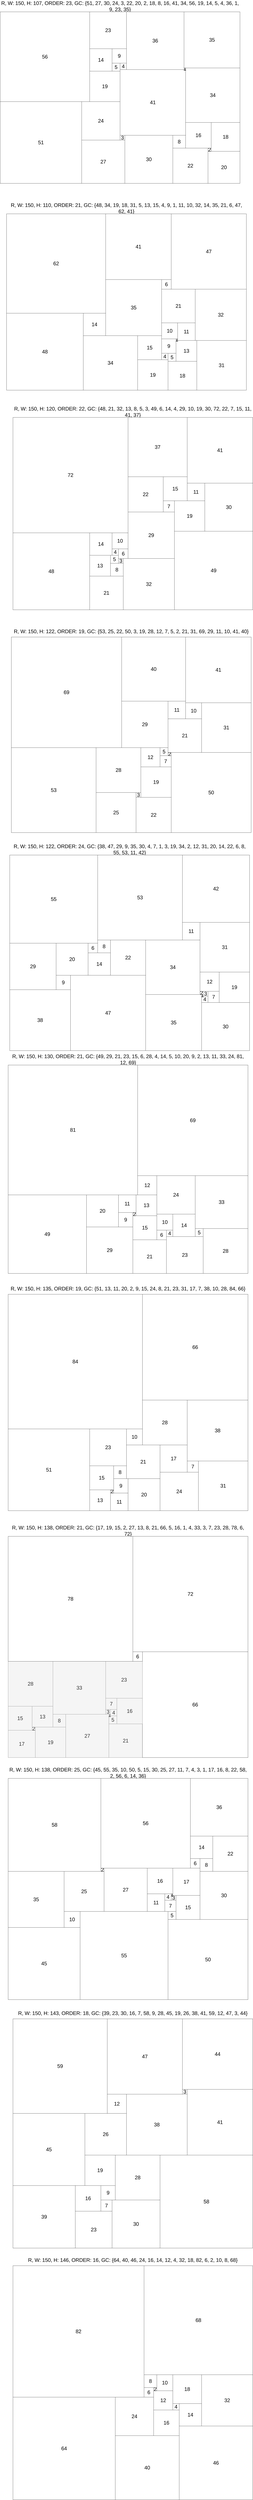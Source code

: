 <mxfile version="21.2.1" type="device">
  <diagram name="Page-1" id="H1nZVYqxkzLZFgEqRADx">
    <mxGraphModel dx="-26030" dy="10363" grid="1" gridSize="10" guides="1" tooltips="1" connect="1" arrows="1" fold="1" page="1" pageScale="1" pageWidth="850" pageHeight="1100" math="0" shadow="0">
      <root>
        <mxCell id="0" />
        <mxCell id="1" parent="0" />
        <mxCell id="AsBp8XiL8Dx4Y6rQVwFH-141" value="R, W: 150, H: 110, ORDER: 21, GC: {48, 34, 19, 18, 31, 5, 13, 15, 4, 9, 1, 11, 10, 32, 14, 35, 21, 6, 47, 62, 41} " style="text;html=1;strokeColor=none;fillColor=none;align=center;verticalAlign=middle;whiteSpace=wrap;rounded=0;fontSize=32;" parent="1" vertex="1">
          <mxGeometry x="32590" y="-5310" width="1500" height="30" as="geometry" />
        </mxCell>
        <mxCell id="AsBp8XiL8Dx4Y6rQVwFH-208" value="R, W: 150, H: 120, ORDER: 22, GC: {48, 21, 32, 13, 8, 5, 3, 49, 6, 14, 4, 29, 10, 19, 30, 72, 22, 7, 15, 11, 41, 37} " style="text;html=1;strokeColor=none;fillColor=none;align=center;verticalAlign=middle;whiteSpace=wrap;rounded=0;fontSize=32;" parent="1" vertex="1">
          <mxGeometry x="32630" y="-4040" width="1500" height="30" as="geometry" />
        </mxCell>
        <mxCell id="AsBp8XiL8Dx4Y6rQVwFH-317" value="R, W: 150, H: 122, ORDER: 19, GC: {53, 25, 22, 50, 3, 19, 28, 12, 7, 5, 2, 21, 31, 69, 29, 11, 10, 41, 40} " style="text;html=1;strokeColor=none;fillColor=none;align=center;verticalAlign=middle;whiteSpace=wrap;rounded=0;fontSize=32;" parent="1" vertex="1">
          <mxGeometry x="32620" y="-2670" width="1500" height="30" as="geometry" />
        </mxCell>
        <mxCell id="AsBp8XiL8Dx4Y6rQVwFH-382" value="R, W: 150, H: 122, ORDER: 24, GC: {38, 47, 29, 9, 35, 30, 4, 7, 1, 3, 19, 34, 2, 12, 31, 20, 14, 22, 6, 8, 55, 53, 11, 42} " style="text;html=1;strokeColor=none;fillColor=none;align=center;verticalAlign=middle;whiteSpace=wrap;rounded=0;fontSize=32;" parent="1" vertex="1">
          <mxGeometry x="32610" y="-1310" width="1500" height="30" as="geometry" />
        </mxCell>
        <mxCell id="AsBp8XiL8Dx4Y6rQVwFH-479" value="R, W: 150, H: 130, ORDER: 21, GC: {49, 29, 21, 23, 15, 6, 28, 4, 14, 5, 10, 20, 9, 2, 13, 11, 33, 24, 81, 12, 69} " style="text;html=1;strokeColor=none;fillColor=none;align=center;verticalAlign=middle;whiteSpace=wrap;rounded=0;fontSize=32;" parent="1" vertex="1">
          <mxGeometry x="32600" width="1500" height="30" as="geometry" />
        </mxCell>
        <mxCell id="GeeGnhDk9Cqx4BshHvgN-200" value="R, W: 150, H: 135, ORDER: 19, GC: {51, 13, 11, 20, 2, 9, 15, 24, 8, 21, 23, 31, 17, 7, 38, 10, 28, 84, 66} " style="text;html=1;strokeColor=none;fillColor=none;align=center;verticalAlign=middle;whiteSpace=wrap;rounded=0;fontSize=32;" vertex="1" parent="1">
          <mxGeometry x="32600" y="1430" width="1500" height="30" as="geometry" />
        </mxCell>
        <mxCell id="GeeGnhDk9Cqx4BshHvgN-220" value="R, W: 150, H: 138, ORDER: 21, GC: {17, 19, 15, 2, 27, 13, 8, 21, 66, 5, 16, 1, 4, 33, 3, 7, 23, 28, 78, 6, 72} " style="text;html=1;strokeColor=none;fillColor=none;align=center;verticalAlign=middle;whiteSpace=wrap;rounded=0;fontSize=32;" vertex="1" parent="1">
          <mxGeometry x="32600" y="2940" width="1500" height="30" as="geometry" />
        </mxCell>
        <mxCell id="GeeGnhDk9Cqx4BshHvgN-242" value="R, W: 150, H: 138, ORDER: 25, GC: {45, 55, 35, 10, 50, 5, 15, 30, 25, 27, 11, 7, 4, 3, 1, 17, 16, 8, 22, 58, 2, 56, 6, 14, 36} " style="text;html=1;strokeColor=none;fillColor=none;align=center;verticalAlign=middle;whiteSpace=wrap;rounded=0;fontSize=32;" vertex="1" parent="1">
          <mxGeometry x="32600" y="4450" width="1500" height="30" as="geometry" />
        </mxCell>
        <mxCell id="GeeGnhDk9Cqx4BshHvgN-268" value="R, W: 150, H: 143, ORDER: 18, GC: {39, 23, 30, 16, 7, 58, 9, 28, 45, 19, 26, 38, 41, 59, 12, 47, 3, 44} " style="text;html=1;strokeColor=none;fillColor=none;align=center;verticalAlign=middle;whiteSpace=wrap;rounded=0;fontSize=32;" vertex="1" parent="1">
          <mxGeometry x="32630" y="5950" width="1500" height="30" as="geometry" />
        </mxCell>
        <mxCell id="GeeGnhDk9Cqx4BshHvgN-287" value="R, W: 150, H: 146, ORDER: 16, GC: {64, 40, 46, 24, 16, 14, 12, 4, 32, 18, 82, 6, 2, 10, 8, 68} " style="text;html=1;strokeColor=none;fillColor=none;align=center;verticalAlign=middle;whiteSpace=wrap;rounded=0;fontSize=32;" vertex="1" parent="1">
          <mxGeometry x="32630" y="7490" width="1500" height="30" as="geometry" />
        </mxCell>
        <mxCell id="GeeGnhDk9Cqx4BshHvgN-304" value="R, W: 150, H: 107, ORDER: 23, GC: {51, 27, 30, 24, 3, 22, 20, 2, 18, 8, 16, 41, 34, 56, 19, 14, 5, 4, 36, 1, 9, 23, 35} " style="text;html=1;strokeColor=none;fillColor=none;align=center;verticalAlign=middle;whiteSpace=wrap;rounded=0;fontSize=32;" vertex="1" parent="1">
          <mxGeometry x="32550" y="-6570" width="1500" height="30" as="geometry" />
        </mxCell>
        <mxCell id="GeeGnhDk9Cqx4BshHvgN-328" value="" style="group;flipV=1;" vertex="1" connectable="0" parent="1">
          <mxGeometry x="32550" y="-6520" width="1500" height="1070" as="geometry" />
        </mxCell>
        <mxCell id="GeeGnhDk9Cqx4BshHvgN-305" value="51" style="rounded=0;whiteSpace=wrap;html=1;fontSize=32;" vertex="1" parent="GeeGnhDk9Cqx4BshHvgN-328">
          <mxGeometry y="560" width="510" height="510" as="geometry" />
        </mxCell>
        <mxCell id="GeeGnhDk9Cqx4BshHvgN-306" value="27" style="rounded=0;whiteSpace=wrap;html=1;fontSize=32;" vertex="1" parent="GeeGnhDk9Cqx4BshHvgN-328">
          <mxGeometry x="510" y="800" width="270" height="270" as="geometry" />
        </mxCell>
        <mxCell id="GeeGnhDk9Cqx4BshHvgN-307" value="30" style="rounded=0;whiteSpace=wrap;html=1;fontSize=32;" vertex="1" parent="GeeGnhDk9Cqx4BshHvgN-328">
          <mxGeometry x="780" y="770" width="300" height="300" as="geometry" />
        </mxCell>
        <mxCell id="GeeGnhDk9Cqx4BshHvgN-308" value="24" style="rounded=0;whiteSpace=wrap;html=1;fontSize=32;" vertex="1" parent="GeeGnhDk9Cqx4BshHvgN-328">
          <mxGeometry x="510" y="560" width="240" height="240" as="geometry" />
        </mxCell>
        <mxCell id="GeeGnhDk9Cqx4BshHvgN-309" value="3" style="rounded=0;whiteSpace=wrap;html=1;fontSize=32;" vertex="1" parent="GeeGnhDk9Cqx4BshHvgN-328">
          <mxGeometry x="750" y="770" width="30" height="30" as="geometry" />
        </mxCell>
        <mxCell id="GeeGnhDk9Cqx4BshHvgN-310" value="22" style="rounded=0;whiteSpace=wrap;html=1;fontSize=32;" vertex="1" parent="GeeGnhDk9Cqx4BshHvgN-328">
          <mxGeometry x="1080" y="850" width="220" height="220" as="geometry" />
        </mxCell>
        <mxCell id="GeeGnhDk9Cqx4BshHvgN-311" value="20" style="rounded=0;whiteSpace=wrap;html=1;fontSize=32;" vertex="1" parent="GeeGnhDk9Cqx4BshHvgN-328">
          <mxGeometry x="1300" y="870" width="200" height="200" as="geometry" />
        </mxCell>
        <mxCell id="GeeGnhDk9Cqx4BshHvgN-312" value="2" style="rounded=0;whiteSpace=wrap;html=1;fontSize=32;" vertex="1" parent="GeeGnhDk9Cqx4BshHvgN-328">
          <mxGeometry x="1300" y="850" width="20" height="20" as="geometry" />
        </mxCell>
        <mxCell id="GeeGnhDk9Cqx4BshHvgN-313" value="18" style="rounded=0;whiteSpace=wrap;html=1;fontSize=32;" vertex="1" parent="GeeGnhDk9Cqx4BshHvgN-328">
          <mxGeometry x="1320" y="690" width="180" height="180" as="geometry" />
        </mxCell>
        <mxCell id="GeeGnhDk9Cqx4BshHvgN-314" value="8" style="rounded=0;whiteSpace=wrap;html=1;fontSize=32;" vertex="1" parent="GeeGnhDk9Cqx4BshHvgN-328">
          <mxGeometry x="1080" y="770" width="80" height="80" as="geometry" />
        </mxCell>
        <mxCell id="GeeGnhDk9Cqx4BshHvgN-315" value="16" style="rounded=0;whiteSpace=wrap;html=1;fontSize=32;" vertex="1" parent="GeeGnhDk9Cqx4BshHvgN-328">
          <mxGeometry x="1160" y="690" width="160" height="160" as="geometry" />
        </mxCell>
        <mxCell id="GeeGnhDk9Cqx4BshHvgN-316" value="41" style="rounded=0;whiteSpace=wrap;html=1;fontSize=32;" vertex="1" parent="GeeGnhDk9Cqx4BshHvgN-328">
          <mxGeometry x="750" y="360" width="410" height="410" as="geometry" />
        </mxCell>
        <mxCell id="GeeGnhDk9Cqx4BshHvgN-317" value="34" style="rounded=0;whiteSpace=wrap;html=1;fontSize=32;" vertex="1" parent="GeeGnhDk9Cqx4BshHvgN-328">
          <mxGeometry x="1160" y="350" width="340" height="340" as="geometry" />
        </mxCell>
        <mxCell id="GeeGnhDk9Cqx4BshHvgN-318" value="56" style="rounded=0;whiteSpace=wrap;html=1;fontSize=32;" vertex="1" parent="GeeGnhDk9Cqx4BshHvgN-328">
          <mxGeometry width="560" height="560" as="geometry" />
        </mxCell>
        <mxCell id="GeeGnhDk9Cqx4BshHvgN-319" value="19" style="rounded=0;whiteSpace=wrap;html=1;fontSize=32;" vertex="1" parent="GeeGnhDk9Cqx4BshHvgN-328">
          <mxGeometry x="560" y="370" width="190" height="190" as="geometry" />
        </mxCell>
        <mxCell id="GeeGnhDk9Cqx4BshHvgN-320" value="14" style="rounded=0;whiteSpace=wrap;html=1;fontSize=32;" vertex="1" parent="GeeGnhDk9Cqx4BshHvgN-328">
          <mxGeometry x="560" y="230" width="140" height="140" as="geometry" />
        </mxCell>
        <mxCell id="GeeGnhDk9Cqx4BshHvgN-321" value="5" style="rounded=0;whiteSpace=wrap;html=1;fontSize=32;" vertex="1" parent="GeeGnhDk9Cqx4BshHvgN-328">
          <mxGeometry x="700" y="320" width="50" height="50" as="geometry" />
        </mxCell>
        <mxCell id="GeeGnhDk9Cqx4BshHvgN-322" value="4" style="rounded=0;whiteSpace=wrap;html=1;fontSize=32;" vertex="1" parent="GeeGnhDk9Cqx4BshHvgN-328">
          <mxGeometry x="750" y="320" width="40" height="40" as="geometry" />
        </mxCell>
        <mxCell id="GeeGnhDk9Cqx4BshHvgN-323" value="36" style="rounded=0;whiteSpace=wrap;html=1;fontSize=32;" vertex="1" parent="GeeGnhDk9Cqx4BshHvgN-328">
          <mxGeometry x="790" width="360" height="360" as="geometry" />
        </mxCell>
        <mxCell id="GeeGnhDk9Cqx4BshHvgN-324" value="1" style="rounded=0;whiteSpace=wrap;html=1;fontSize=32;" vertex="1" parent="GeeGnhDk9Cqx4BshHvgN-328">
          <mxGeometry x="1150" y="350" width="10" height="10" as="geometry" />
        </mxCell>
        <mxCell id="GeeGnhDk9Cqx4BshHvgN-325" value="9" style="rounded=0;whiteSpace=wrap;html=1;fontSize=32;" vertex="1" parent="GeeGnhDk9Cqx4BshHvgN-328">
          <mxGeometry x="700" y="230" width="90" height="90" as="geometry" />
        </mxCell>
        <mxCell id="GeeGnhDk9Cqx4BshHvgN-326" value="23" style="rounded=0;whiteSpace=wrap;html=1;fontSize=32;" vertex="1" parent="GeeGnhDk9Cqx4BshHvgN-328">
          <mxGeometry x="560" width="230" height="230" as="geometry" />
        </mxCell>
        <mxCell id="GeeGnhDk9Cqx4BshHvgN-327" value="35" style="rounded=0;whiteSpace=wrap;html=1;fontSize=32;" vertex="1" parent="GeeGnhDk9Cqx4BshHvgN-328">
          <mxGeometry x="1150" width="350" height="350" as="geometry" />
        </mxCell>
        <mxCell id="GeeGnhDk9Cqx4BshHvgN-329" value="" style="group;flipV=1;" vertex="1" connectable="0" parent="1">
          <mxGeometry x="32590" y="-5260" width="1500" height="1100" as="geometry" />
        </mxCell>
        <mxCell id="761dnnyQ54j-Cl0NHfQN-142" value="48" style="rounded=0;whiteSpace=wrap;html=1;fontSize=32;flipV=1;" parent="GeeGnhDk9Cqx4BshHvgN-329" vertex="1">
          <mxGeometry y="620" width="480" height="480" as="geometry" />
        </mxCell>
        <mxCell id="761dnnyQ54j-Cl0NHfQN-143" value="34" style="rounded=0;whiteSpace=wrap;html=1;fontSize=32;flipV=1;" parent="GeeGnhDk9Cqx4BshHvgN-329" vertex="1">
          <mxGeometry x="480" y="760" width="340" height="340" as="geometry" />
        </mxCell>
        <mxCell id="761dnnyQ54j-Cl0NHfQN-144" value="19" style="rounded=0;whiteSpace=wrap;html=1;fontSize=32;flipV=1;" parent="GeeGnhDk9Cqx4BshHvgN-329" vertex="1">
          <mxGeometry x="820" y="910" width="190" height="190" as="geometry" />
        </mxCell>
        <mxCell id="761dnnyQ54j-Cl0NHfQN-145" value="18" style="rounded=0;whiteSpace=wrap;html=1;fontSize=32;flipV=1;" parent="GeeGnhDk9Cqx4BshHvgN-329" vertex="1">
          <mxGeometry x="1010" y="920" width="180" height="180" as="geometry" />
        </mxCell>
        <mxCell id="761dnnyQ54j-Cl0NHfQN-146" value="31" style="rounded=0;whiteSpace=wrap;html=1;fontSize=32;flipV=1;" parent="GeeGnhDk9Cqx4BshHvgN-329" vertex="1">
          <mxGeometry x="1190" y="790" width="310" height="310" as="geometry" />
        </mxCell>
        <mxCell id="761dnnyQ54j-Cl0NHfQN-147" value="5" style="rounded=0;whiteSpace=wrap;html=1;fontSize=32;flipV=1;" parent="GeeGnhDk9Cqx4BshHvgN-329" vertex="1">
          <mxGeometry x="1010" y="870" width="50" height="50" as="geometry" />
        </mxCell>
        <mxCell id="761dnnyQ54j-Cl0NHfQN-148" value="13" style="rounded=0;whiteSpace=wrap;html=1;fontSize=32;flipV=1;" parent="GeeGnhDk9Cqx4BshHvgN-329" vertex="1">
          <mxGeometry x="1060" y="790" width="130" height="130" as="geometry" />
        </mxCell>
        <mxCell id="761dnnyQ54j-Cl0NHfQN-149" value="15" style="rounded=0;whiteSpace=wrap;html=1;fontSize=32;flipV=1;" parent="GeeGnhDk9Cqx4BshHvgN-329" vertex="1">
          <mxGeometry x="820" y="760" width="150" height="150" as="geometry" />
        </mxCell>
        <mxCell id="761dnnyQ54j-Cl0NHfQN-150" value="4" style="rounded=0;whiteSpace=wrap;html=1;fontSize=32;flipV=1;" parent="GeeGnhDk9Cqx4BshHvgN-329" vertex="1">
          <mxGeometry x="970" y="870" width="40" height="40" as="geometry" />
        </mxCell>
        <mxCell id="761dnnyQ54j-Cl0NHfQN-151" value="9" style="rounded=0;whiteSpace=wrap;html=1;fontSize=32;flipV=1;" parent="GeeGnhDk9Cqx4BshHvgN-329" vertex="1">
          <mxGeometry x="970" y="780" width="90" height="90" as="geometry" />
        </mxCell>
        <mxCell id="761dnnyQ54j-Cl0NHfQN-152" value="1" style="rounded=0;whiteSpace=wrap;html=1;fontSize=32;flipV=1;" parent="GeeGnhDk9Cqx4BshHvgN-329" vertex="1">
          <mxGeometry x="1060" y="780" width="10" height="10" as="geometry" />
        </mxCell>
        <mxCell id="761dnnyQ54j-Cl0NHfQN-153" value="11" style="rounded=0;whiteSpace=wrap;html=1;fontSize=32;flipV=1;" parent="GeeGnhDk9Cqx4BshHvgN-329" vertex="1">
          <mxGeometry x="1070" y="680" width="110" height="110" as="geometry" />
        </mxCell>
        <mxCell id="761dnnyQ54j-Cl0NHfQN-154" value="10" style="rounded=0;whiteSpace=wrap;html=1;fontSize=32;flipV=1;" parent="GeeGnhDk9Cqx4BshHvgN-329" vertex="1">
          <mxGeometry x="970" y="680" width="100" height="100" as="geometry" />
        </mxCell>
        <mxCell id="761dnnyQ54j-Cl0NHfQN-155" value="32" style="rounded=0;whiteSpace=wrap;html=1;fontSize=32;flipV=1;" parent="GeeGnhDk9Cqx4BshHvgN-329" vertex="1">
          <mxGeometry x="1180" y="470" width="320" height="320" as="geometry" />
        </mxCell>
        <mxCell id="761dnnyQ54j-Cl0NHfQN-156" value="14" style="rounded=0;whiteSpace=wrap;html=1;fontSize=32;flipV=1;" parent="GeeGnhDk9Cqx4BshHvgN-329" vertex="1">
          <mxGeometry x="480" y="620" width="140" height="140" as="geometry" />
        </mxCell>
        <mxCell id="761dnnyQ54j-Cl0NHfQN-157" value="35" style="rounded=0;whiteSpace=wrap;html=1;fontSize=32;flipV=1;" parent="GeeGnhDk9Cqx4BshHvgN-329" vertex="1">
          <mxGeometry x="620" y="410" width="350" height="350" as="geometry" />
        </mxCell>
        <mxCell id="761dnnyQ54j-Cl0NHfQN-158" value="21" style="rounded=0;whiteSpace=wrap;html=1;fontSize=32;flipV=1;" parent="GeeGnhDk9Cqx4BshHvgN-329" vertex="1">
          <mxGeometry x="970" y="470" width="210" height="210" as="geometry" />
        </mxCell>
        <mxCell id="761dnnyQ54j-Cl0NHfQN-159" value="6" style="rounded=0;whiteSpace=wrap;html=1;fontSize=32;flipV=1;" parent="GeeGnhDk9Cqx4BshHvgN-329" vertex="1">
          <mxGeometry x="970" y="410" width="60" height="60" as="geometry" />
        </mxCell>
        <mxCell id="761dnnyQ54j-Cl0NHfQN-160" value="47" style="rounded=0;whiteSpace=wrap;html=1;fontSize=32;flipV=1;" parent="GeeGnhDk9Cqx4BshHvgN-329" vertex="1">
          <mxGeometry x="1030" width="470" height="470" as="geometry" />
        </mxCell>
        <mxCell id="761dnnyQ54j-Cl0NHfQN-161" value="62" style="rounded=0;whiteSpace=wrap;html=1;fontSize=32;flipV=1;" parent="GeeGnhDk9Cqx4BshHvgN-329" vertex="1">
          <mxGeometry width="620" height="620" as="geometry" />
        </mxCell>
        <mxCell id="761dnnyQ54j-Cl0NHfQN-162" value="41" style="rounded=0;whiteSpace=wrap;html=1;fontSize=32;flipV=1;" parent="GeeGnhDk9Cqx4BshHvgN-329" vertex="1">
          <mxGeometry x="620" width="410" height="410" as="geometry" />
        </mxCell>
        <mxCell id="GeeGnhDk9Cqx4BshHvgN-330" value="" style="group;flipV=1;" vertex="1" connectable="0" parent="1">
          <mxGeometry x="32630" y="-3990" width="1500" height="1200" as="geometry" />
        </mxCell>
        <mxCell id="761dnnyQ54j-Cl0NHfQN-209" value="48" style="rounded=0;whiteSpace=wrap;html=1;fontSize=32;" parent="GeeGnhDk9Cqx4BshHvgN-330" vertex="1">
          <mxGeometry y="720" width="480" height="480" as="geometry" />
        </mxCell>
        <mxCell id="761dnnyQ54j-Cl0NHfQN-210" value="21" style="rounded=0;whiteSpace=wrap;html=1;fontSize=32;" parent="GeeGnhDk9Cqx4BshHvgN-330" vertex="1">
          <mxGeometry x="480" y="990" width="210" height="210" as="geometry" />
        </mxCell>
        <mxCell id="761dnnyQ54j-Cl0NHfQN-211" value="32" style="rounded=0;whiteSpace=wrap;html=1;fontSize=32;" parent="GeeGnhDk9Cqx4BshHvgN-330" vertex="1">
          <mxGeometry x="690" y="880" width="320" height="320" as="geometry" />
        </mxCell>
        <mxCell id="761dnnyQ54j-Cl0NHfQN-212" value="13" style="rounded=0;whiteSpace=wrap;html=1;fontSize=32;" parent="GeeGnhDk9Cqx4BshHvgN-330" vertex="1">
          <mxGeometry x="480" y="860" width="130" height="130" as="geometry" />
        </mxCell>
        <mxCell id="761dnnyQ54j-Cl0NHfQN-213" value="8" style="rounded=0;whiteSpace=wrap;html=1;fontSize=32;" parent="GeeGnhDk9Cqx4BshHvgN-330" vertex="1">
          <mxGeometry x="610" y="910" width="80" height="80" as="geometry" />
        </mxCell>
        <mxCell id="761dnnyQ54j-Cl0NHfQN-214" value="5" style="rounded=0;whiteSpace=wrap;html=1;fontSize=32;" parent="GeeGnhDk9Cqx4BshHvgN-330" vertex="1">
          <mxGeometry x="610" y="860" width="50" height="50" as="geometry" />
        </mxCell>
        <mxCell id="761dnnyQ54j-Cl0NHfQN-215" value="3" style="rounded=0;whiteSpace=wrap;html=1;fontSize=32;" parent="GeeGnhDk9Cqx4BshHvgN-330" vertex="1">
          <mxGeometry x="660" y="880" width="30" height="30" as="geometry" />
        </mxCell>
        <mxCell id="761dnnyQ54j-Cl0NHfQN-216" value="49" style="rounded=0;whiteSpace=wrap;html=1;fontSize=32;" parent="GeeGnhDk9Cqx4BshHvgN-330" vertex="1">
          <mxGeometry x="1010" y="710" width="490" height="490" as="geometry" />
        </mxCell>
        <mxCell id="761dnnyQ54j-Cl0NHfQN-217" value="6" style="rounded=0;whiteSpace=wrap;html=1;fontSize=32;" parent="GeeGnhDk9Cqx4BshHvgN-330" vertex="1">
          <mxGeometry x="660" y="820" width="60" height="60" as="geometry" />
        </mxCell>
        <mxCell id="761dnnyQ54j-Cl0NHfQN-218" value="14" style="rounded=0;whiteSpace=wrap;html=1;fontSize=32;" parent="GeeGnhDk9Cqx4BshHvgN-330" vertex="1">
          <mxGeometry x="480" y="720" width="140" height="140" as="geometry" />
        </mxCell>
        <mxCell id="761dnnyQ54j-Cl0NHfQN-219" value="4" style="rounded=0;whiteSpace=wrap;html=1;fontSize=32;" parent="GeeGnhDk9Cqx4BshHvgN-330" vertex="1">
          <mxGeometry x="620" y="820" width="40" height="40" as="geometry" />
        </mxCell>
        <mxCell id="761dnnyQ54j-Cl0NHfQN-220" value="29" style="rounded=0;whiteSpace=wrap;html=1;fontSize=32;" parent="GeeGnhDk9Cqx4BshHvgN-330" vertex="1">
          <mxGeometry x="720" y="590" width="290" height="290" as="geometry" />
        </mxCell>
        <mxCell id="761dnnyQ54j-Cl0NHfQN-221" value="10" style="rounded=0;whiteSpace=wrap;html=1;fontSize=32;" parent="GeeGnhDk9Cqx4BshHvgN-330" vertex="1">
          <mxGeometry x="620" y="720" width="100" height="100" as="geometry" />
        </mxCell>
        <mxCell id="761dnnyQ54j-Cl0NHfQN-222" value="19" style="rounded=0;whiteSpace=wrap;html=1;fontSize=32;" parent="GeeGnhDk9Cqx4BshHvgN-330" vertex="1">
          <mxGeometry x="1010" y="520" width="190" height="190" as="geometry" />
        </mxCell>
        <mxCell id="761dnnyQ54j-Cl0NHfQN-223" value="30" style="rounded=0;whiteSpace=wrap;html=1;fontSize=32;" parent="GeeGnhDk9Cqx4BshHvgN-330" vertex="1">
          <mxGeometry x="1200" y="410" width="300" height="300" as="geometry" />
        </mxCell>
        <mxCell id="761dnnyQ54j-Cl0NHfQN-224" value="72" style="rounded=0;whiteSpace=wrap;html=1;fontSize=32;" parent="GeeGnhDk9Cqx4BshHvgN-330" vertex="1">
          <mxGeometry width="720" height="720" as="geometry" />
        </mxCell>
        <mxCell id="761dnnyQ54j-Cl0NHfQN-225" value="22" style="rounded=0;whiteSpace=wrap;html=1;fontSize=32;" parent="GeeGnhDk9Cqx4BshHvgN-330" vertex="1">
          <mxGeometry x="720" y="370" width="220" height="220" as="geometry" />
        </mxCell>
        <mxCell id="761dnnyQ54j-Cl0NHfQN-226" value="7" style="rounded=0;whiteSpace=wrap;html=1;fontSize=32;" parent="GeeGnhDk9Cqx4BshHvgN-330" vertex="1">
          <mxGeometry x="940" y="520" width="70" height="70" as="geometry" />
        </mxCell>
        <mxCell id="761dnnyQ54j-Cl0NHfQN-227" value="15" style="rounded=0;whiteSpace=wrap;html=1;fontSize=32;" parent="GeeGnhDk9Cqx4BshHvgN-330" vertex="1">
          <mxGeometry x="940" y="370" width="150" height="150" as="geometry" />
        </mxCell>
        <mxCell id="761dnnyQ54j-Cl0NHfQN-228" value="11" style="rounded=0;whiteSpace=wrap;html=1;fontSize=32;" parent="GeeGnhDk9Cqx4BshHvgN-330" vertex="1">
          <mxGeometry x="1090" y="410" width="110" height="110" as="geometry" />
        </mxCell>
        <mxCell id="761dnnyQ54j-Cl0NHfQN-229" value="41" style="rounded=0;whiteSpace=wrap;html=1;fontSize=32;" parent="GeeGnhDk9Cqx4BshHvgN-330" vertex="1">
          <mxGeometry x="1090" width="410" height="410" as="geometry" />
        </mxCell>
        <mxCell id="761dnnyQ54j-Cl0NHfQN-230" value="37" style="rounded=0;whiteSpace=wrap;html=1;fontSize=32;" parent="GeeGnhDk9Cqx4BshHvgN-330" vertex="1">
          <mxGeometry x="720" width="370" height="370" as="geometry" />
        </mxCell>
        <mxCell id="GeeGnhDk9Cqx4BshHvgN-331" value="" style="group;flipV=1;" vertex="1" connectable="0" parent="1">
          <mxGeometry x="32620" y="-2620" width="1500" height="1220" as="geometry" />
        </mxCell>
        <mxCell id="761dnnyQ54j-Cl0NHfQN-318" value="53" style="rounded=0;whiteSpace=wrap;html=1;fontSize=32;" parent="GeeGnhDk9Cqx4BshHvgN-331" vertex="1">
          <mxGeometry y="690" width="530" height="530" as="geometry" />
        </mxCell>
        <mxCell id="761dnnyQ54j-Cl0NHfQN-319" value="25" style="rounded=0;whiteSpace=wrap;html=1;fontSize=32;" parent="GeeGnhDk9Cqx4BshHvgN-331" vertex="1">
          <mxGeometry x="530" y="970" width="250" height="250" as="geometry" />
        </mxCell>
        <mxCell id="761dnnyQ54j-Cl0NHfQN-320" value="22" style="rounded=0;whiteSpace=wrap;html=1;fontSize=32;" parent="GeeGnhDk9Cqx4BshHvgN-331" vertex="1">
          <mxGeometry x="780" y="1000" width="220" height="220" as="geometry" />
        </mxCell>
        <mxCell id="761dnnyQ54j-Cl0NHfQN-321" value="50" style="rounded=0;whiteSpace=wrap;html=1;fontSize=32;" parent="GeeGnhDk9Cqx4BshHvgN-331" vertex="1">
          <mxGeometry x="1000" y="720" width="500" height="500" as="geometry" />
        </mxCell>
        <mxCell id="761dnnyQ54j-Cl0NHfQN-322" value="3" style="rounded=0;whiteSpace=wrap;html=1;fontSize=32;" parent="GeeGnhDk9Cqx4BshHvgN-331" vertex="1">
          <mxGeometry x="780" y="970" width="30" height="30" as="geometry" />
        </mxCell>
        <mxCell id="761dnnyQ54j-Cl0NHfQN-323" value="19" style="rounded=0;whiteSpace=wrap;html=1;fontSize=32;" parent="GeeGnhDk9Cqx4BshHvgN-331" vertex="1">
          <mxGeometry x="810" y="810" width="190" height="190" as="geometry" />
        </mxCell>
        <mxCell id="761dnnyQ54j-Cl0NHfQN-324" value="28" style="rounded=0;whiteSpace=wrap;html=1;fontSize=32;" parent="GeeGnhDk9Cqx4BshHvgN-331" vertex="1">
          <mxGeometry x="530" y="690" width="280" height="280" as="geometry" />
        </mxCell>
        <mxCell id="761dnnyQ54j-Cl0NHfQN-325" value="12" style="rounded=0;whiteSpace=wrap;html=1;fontSize=32;" parent="GeeGnhDk9Cqx4BshHvgN-331" vertex="1">
          <mxGeometry x="810" y="690" width="120" height="120" as="geometry" />
        </mxCell>
        <mxCell id="761dnnyQ54j-Cl0NHfQN-326" value="7" style="rounded=0;whiteSpace=wrap;html=1;fontSize=32;" parent="GeeGnhDk9Cqx4BshHvgN-331" vertex="1">
          <mxGeometry x="930" y="740" width="70" height="70" as="geometry" />
        </mxCell>
        <mxCell id="761dnnyQ54j-Cl0NHfQN-327" value="5" style="rounded=0;whiteSpace=wrap;html=1;fontSize=32;" parent="GeeGnhDk9Cqx4BshHvgN-331" vertex="1">
          <mxGeometry x="930" y="690" width="50" height="50" as="geometry" />
        </mxCell>
        <mxCell id="761dnnyQ54j-Cl0NHfQN-328" value="2" style="rounded=0;whiteSpace=wrap;html=1;fontSize=32;" parent="GeeGnhDk9Cqx4BshHvgN-331" vertex="1">
          <mxGeometry x="980" y="720" width="20" height="20" as="geometry" />
        </mxCell>
        <mxCell id="761dnnyQ54j-Cl0NHfQN-329" value="21" style="rounded=0;whiteSpace=wrap;html=1;fontSize=32;" parent="GeeGnhDk9Cqx4BshHvgN-331" vertex="1">
          <mxGeometry x="980" y="510" width="210" height="210" as="geometry" />
        </mxCell>
        <mxCell id="761dnnyQ54j-Cl0NHfQN-330" value="31" style="rounded=0;whiteSpace=wrap;html=1;fontSize=32;" parent="GeeGnhDk9Cqx4BshHvgN-331" vertex="1">
          <mxGeometry x="1190" y="410" width="310" height="310" as="geometry" />
        </mxCell>
        <mxCell id="761dnnyQ54j-Cl0NHfQN-331" value="69" style="rounded=0;whiteSpace=wrap;html=1;fontSize=32;" parent="GeeGnhDk9Cqx4BshHvgN-331" vertex="1">
          <mxGeometry width="690" height="690" as="geometry" />
        </mxCell>
        <mxCell id="761dnnyQ54j-Cl0NHfQN-332" value="29" style="rounded=0;whiteSpace=wrap;html=1;fontSize=32;" parent="GeeGnhDk9Cqx4BshHvgN-331" vertex="1">
          <mxGeometry x="690" y="400" width="290" height="290" as="geometry" />
        </mxCell>
        <mxCell id="761dnnyQ54j-Cl0NHfQN-333" value="11" style="rounded=0;whiteSpace=wrap;html=1;fontSize=32;" parent="GeeGnhDk9Cqx4BshHvgN-331" vertex="1">
          <mxGeometry x="980" y="400" width="110" height="110" as="geometry" />
        </mxCell>
        <mxCell id="761dnnyQ54j-Cl0NHfQN-334" value="10" style="rounded=0;whiteSpace=wrap;html=1;fontSize=32;" parent="GeeGnhDk9Cqx4BshHvgN-331" vertex="1">
          <mxGeometry x="1090" y="410" width="100" height="100" as="geometry" />
        </mxCell>
        <mxCell id="761dnnyQ54j-Cl0NHfQN-335" value="41" style="rounded=0;whiteSpace=wrap;html=1;fontSize=32;" parent="GeeGnhDk9Cqx4BshHvgN-331" vertex="1">
          <mxGeometry x="1090" width="410" height="410" as="geometry" />
        </mxCell>
        <mxCell id="761dnnyQ54j-Cl0NHfQN-336" value="40" style="rounded=0;whiteSpace=wrap;html=1;fontSize=32;" parent="GeeGnhDk9Cqx4BshHvgN-331" vertex="1">
          <mxGeometry x="690" width="400" height="400" as="geometry" />
        </mxCell>
        <mxCell id="GeeGnhDk9Cqx4BshHvgN-332" value="" style="group;flipV=1;" vertex="1" connectable="0" parent="1">
          <mxGeometry x="32610" y="-1260" width="1500" height="1220" as="geometry" />
        </mxCell>
        <mxCell id="761dnnyQ54j-Cl0NHfQN-383" value="38" style="rounded=0;whiteSpace=wrap;html=1;fontSize=32;" parent="GeeGnhDk9Cqx4BshHvgN-332" vertex="1">
          <mxGeometry y="840" width="380" height="380" as="geometry" />
        </mxCell>
        <mxCell id="761dnnyQ54j-Cl0NHfQN-384" value="47" style="rounded=0;whiteSpace=wrap;html=1;fontSize=32;" parent="GeeGnhDk9Cqx4BshHvgN-332" vertex="1">
          <mxGeometry x="380" y="750" width="470" height="470" as="geometry" />
        </mxCell>
        <mxCell id="761dnnyQ54j-Cl0NHfQN-385" value="29" style="rounded=0;whiteSpace=wrap;html=1;fontSize=32;" parent="GeeGnhDk9Cqx4BshHvgN-332" vertex="1">
          <mxGeometry y="550" width="290" height="290" as="geometry" />
        </mxCell>
        <mxCell id="761dnnyQ54j-Cl0NHfQN-386" value="9" style="rounded=0;whiteSpace=wrap;html=1;fontSize=32;" parent="GeeGnhDk9Cqx4BshHvgN-332" vertex="1">
          <mxGeometry x="290" y="750" width="90" height="90" as="geometry" />
        </mxCell>
        <mxCell id="761dnnyQ54j-Cl0NHfQN-387" value="35" style="rounded=0;whiteSpace=wrap;html=1;fontSize=32;" parent="GeeGnhDk9Cqx4BshHvgN-332" vertex="1">
          <mxGeometry x="850" y="870" width="350" height="350" as="geometry" />
        </mxCell>
        <mxCell id="761dnnyQ54j-Cl0NHfQN-388" value="30" style="rounded=0;whiteSpace=wrap;html=1;fontSize=32;" parent="GeeGnhDk9Cqx4BshHvgN-332" vertex="1">
          <mxGeometry x="1200" y="920" width="300" height="300" as="geometry" />
        </mxCell>
        <mxCell id="761dnnyQ54j-Cl0NHfQN-389" value="4" style="rounded=0;whiteSpace=wrap;html=1;fontSize=32;" parent="GeeGnhDk9Cqx4BshHvgN-332" vertex="1">
          <mxGeometry x="1200" y="880" width="40" height="40" as="geometry" />
        </mxCell>
        <mxCell id="761dnnyQ54j-Cl0NHfQN-390" value="7" style="rounded=0;whiteSpace=wrap;html=1;fontSize=32;" parent="GeeGnhDk9Cqx4BshHvgN-332" vertex="1">
          <mxGeometry x="1240" y="850" width="70" height="70" as="geometry" />
        </mxCell>
        <mxCell id="761dnnyQ54j-Cl0NHfQN-391" value="1" style="rounded=0;whiteSpace=wrap;html=1;fontSize=32;" parent="GeeGnhDk9Cqx4BshHvgN-332" vertex="1">
          <mxGeometry x="1200" y="870" width="10" height="10" as="geometry" />
        </mxCell>
        <mxCell id="761dnnyQ54j-Cl0NHfQN-392" value="3" style="rounded=0;whiteSpace=wrap;html=1;fontSize=32;" parent="GeeGnhDk9Cqx4BshHvgN-332" vertex="1">
          <mxGeometry x="1210" y="850" width="30" height="30" as="geometry" />
        </mxCell>
        <mxCell id="761dnnyQ54j-Cl0NHfQN-393" value="19" style="rounded=0;whiteSpace=wrap;html=1;fontSize=32;" parent="GeeGnhDk9Cqx4BshHvgN-332" vertex="1">
          <mxGeometry x="1310" y="730" width="190" height="190" as="geometry" />
        </mxCell>
        <mxCell id="761dnnyQ54j-Cl0NHfQN-394" value="34" style="rounded=0;whiteSpace=wrap;html=1;fontSize=32;" parent="GeeGnhDk9Cqx4BshHvgN-332" vertex="1">
          <mxGeometry x="850" y="530" width="340" height="340" as="geometry" />
        </mxCell>
        <mxCell id="761dnnyQ54j-Cl0NHfQN-395" value="2" style="rounded=0;whiteSpace=wrap;html=1;fontSize=32;" parent="GeeGnhDk9Cqx4BshHvgN-332" vertex="1">
          <mxGeometry x="1190" y="850" width="20" height="20" as="geometry" />
        </mxCell>
        <mxCell id="761dnnyQ54j-Cl0NHfQN-396" value="12" style="rounded=0;whiteSpace=wrap;html=1;fontSize=32;" parent="GeeGnhDk9Cqx4BshHvgN-332" vertex="1">
          <mxGeometry x="1190" y="730" width="120" height="120" as="geometry" />
        </mxCell>
        <mxCell id="761dnnyQ54j-Cl0NHfQN-397" value="31" style="rounded=0;whiteSpace=wrap;html=1;fontSize=32;" parent="GeeGnhDk9Cqx4BshHvgN-332" vertex="1">
          <mxGeometry x="1190" y="420" width="310" height="310" as="geometry" />
        </mxCell>
        <mxCell id="761dnnyQ54j-Cl0NHfQN-398" value="20" style="rounded=0;whiteSpace=wrap;html=1;fontSize=32;" parent="GeeGnhDk9Cqx4BshHvgN-332" vertex="1">
          <mxGeometry x="290" y="550" width="200" height="200" as="geometry" />
        </mxCell>
        <mxCell id="761dnnyQ54j-Cl0NHfQN-399" value="14" style="rounded=0;whiteSpace=wrap;html=1;fontSize=32;" parent="GeeGnhDk9Cqx4BshHvgN-332" vertex="1">
          <mxGeometry x="490" y="610" width="140" height="140" as="geometry" />
        </mxCell>
        <mxCell id="761dnnyQ54j-Cl0NHfQN-400" value="22" style="rounded=0;whiteSpace=wrap;html=1;fontSize=32;" parent="GeeGnhDk9Cqx4BshHvgN-332" vertex="1">
          <mxGeometry x="630" y="530" width="220" height="220" as="geometry" />
        </mxCell>
        <mxCell id="761dnnyQ54j-Cl0NHfQN-401" value="6" style="rounded=0;whiteSpace=wrap;html=1;fontSize=32;" parent="GeeGnhDk9Cqx4BshHvgN-332" vertex="1">
          <mxGeometry x="490" y="550" width="60" height="60" as="geometry" />
        </mxCell>
        <mxCell id="761dnnyQ54j-Cl0NHfQN-402" value="8" style="rounded=0;whiteSpace=wrap;html=1;fontSize=32;" parent="GeeGnhDk9Cqx4BshHvgN-332" vertex="1">
          <mxGeometry x="550" y="530" width="80" height="80" as="geometry" />
        </mxCell>
        <mxCell id="761dnnyQ54j-Cl0NHfQN-403" value="55" style="rounded=0;whiteSpace=wrap;html=1;fontSize=32;" parent="GeeGnhDk9Cqx4BshHvgN-332" vertex="1">
          <mxGeometry width="550" height="550" as="geometry" />
        </mxCell>
        <mxCell id="761dnnyQ54j-Cl0NHfQN-404" value="53" style="rounded=0;whiteSpace=wrap;html=1;fontSize=32;" parent="GeeGnhDk9Cqx4BshHvgN-332" vertex="1">
          <mxGeometry x="550" width="530" height="530" as="geometry" />
        </mxCell>
        <mxCell id="761dnnyQ54j-Cl0NHfQN-405" value="11" style="rounded=0;whiteSpace=wrap;html=1;fontSize=32;" parent="GeeGnhDk9Cqx4BshHvgN-332" vertex="1">
          <mxGeometry x="1080" y="420" width="110" height="110" as="geometry" />
        </mxCell>
        <mxCell id="761dnnyQ54j-Cl0NHfQN-406" value="42" style="rounded=0;whiteSpace=wrap;html=1;fontSize=32;" parent="GeeGnhDk9Cqx4BshHvgN-332" vertex="1">
          <mxGeometry x="1080" width="420" height="420" as="geometry" />
        </mxCell>
        <mxCell id="GeeGnhDk9Cqx4BshHvgN-333" value="" style="group;flipV=1;" vertex="1" connectable="0" parent="1">
          <mxGeometry x="32600" y="50" width="1500" height="1300" as="geometry" />
        </mxCell>
        <mxCell id="761dnnyQ54j-Cl0NHfQN-480" value="49" style="rounded=0;whiteSpace=wrap;html=1;fontSize=32;" parent="GeeGnhDk9Cqx4BshHvgN-333" vertex="1">
          <mxGeometry y="810" width="490" height="490" as="geometry" />
        </mxCell>
        <mxCell id="761dnnyQ54j-Cl0NHfQN-481" value="29" style="rounded=0;whiteSpace=wrap;html=1;fontSize=32;" parent="GeeGnhDk9Cqx4BshHvgN-333" vertex="1">
          <mxGeometry x="490" y="1010" width="290" height="290" as="geometry" />
        </mxCell>
        <mxCell id="761dnnyQ54j-Cl0NHfQN-482" value="21" style="rounded=0;whiteSpace=wrap;html=1;fontSize=32;" parent="GeeGnhDk9Cqx4BshHvgN-333" vertex="1">
          <mxGeometry x="780" y="1090" width="210" height="210" as="geometry" />
        </mxCell>
        <mxCell id="761dnnyQ54j-Cl0NHfQN-483" value="23" style="rounded=0;whiteSpace=wrap;html=1;fontSize=32;" parent="GeeGnhDk9Cqx4BshHvgN-333" vertex="1">
          <mxGeometry x="990" y="1070" width="230" height="230" as="geometry" />
        </mxCell>
        <mxCell id="761dnnyQ54j-Cl0NHfQN-484" value="15" style="rounded=0;whiteSpace=wrap;html=1;fontSize=32;" parent="GeeGnhDk9Cqx4BshHvgN-333" vertex="1">
          <mxGeometry x="780" y="940" width="150" height="150" as="geometry" />
        </mxCell>
        <mxCell id="761dnnyQ54j-Cl0NHfQN-485" value="6" style="rounded=0;whiteSpace=wrap;html=1;fontSize=32;" parent="GeeGnhDk9Cqx4BshHvgN-333" vertex="1">
          <mxGeometry x="930" y="1030" width="60" height="60" as="geometry" />
        </mxCell>
        <mxCell id="761dnnyQ54j-Cl0NHfQN-486" value="28" style="rounded=0;whiteSpace=wrap;html=1;fontSize=32;" parent="GeeGnhDk9Cqx4BshHvgN-333" vertex="1">
          <mxGeometry x="1220" y="1020" width="280" height="280" as="geometry" />
        </mxCell>
        <mxCell id="761dnnyQ54j-Cl0NHfQN-487" value="4" style="rounded=0;whiteSpace=wrap;html=1;fontSize=32;" parent="GeeGnhDk9Cqx4BshHvgN-333" vertex="1">
          <mxGeometry x="990" y="1030" width="40" height="40" as="geometry" />
        </mxCell>
        <mxCell id="761dnnyQ54j-Cl0NHfQN-488" value="14" style="rounded=0;whiteSpace=wrap;html=1;fontSize=32;" parent="GeeGnhDk9Cqx4BshHvgN-333" vertex="1">
          <mxGeometry x="1030" y="930" width="140" height="140" as="geometry" />
        </mxCell>
        <mxCell id="761dnnyQ54j-Cl0NHfQN-489" value="5" style="rounded=0;whiteSpace=wrap;html=1;fontSize=32;" parent="GeeGnhDk9Cqx4BshHvgN-333" vertex="1">
          <mxGeometry x="1170" y="1020" width="50" height="50" as="geometry" />
        </mxCell>
        <mxCell id="761dnnyQ54j-Cl0NHfQN-490" value="10" style="rounded=0;whiteSpace=wrap;html=1;fontSize=32;" parent="GeeGnhDk9Cqx4BshHvgN-333" vertex="1">
          <mxGeometry x="930" y="930" width="100" height="100" as="geometry" />
        </mxCell>
        <mxCell id="761dnnyQ54j-Cl0NHfQN-491" value="20" style="rounded=0;whiteSpace=wrap;html=1;fontSize=32;" parent="GeeGnhDk9Cqx4BshHvgN-333" vertex="1">
          <mxGeometry x="490" y="810" width="200" height="200" as="geometry" />
        </mxCell>
        <mxCell id="761dnnyQ54j-Cl0NHfQN-492" value="9" style="rounded=0;whiteSpace=wrap;html=1;fontSize=32;" parent="GeeGnhDk9Cqx4BshHvgN-333" vertex="1">
          <mxGeometry x="690" y="920" width="90" height="90" as="geometry" />
        </mxCell>
        <mxCell id="761dnnyQ54j-Cl0NHfQN-493" value="2" style="rounded=0;whiteSpace=wrap;html=1;fontSize=32;" parent="GeeGnhDk9Cqx4BshHvgN-333" vertex="1">
          <mxGeometry x="780" y="920" width="20" height="20" as="geometry" />
        </mxCell>
        <mxCell id="761dnnyQ54j-Cl0NHfQN-494" value="13" style="rounded=0;whiteSpace=wrap;html=1;fontSize=32;" parent="GeeGnhDk9Cqx4BshHvgN-333" vertex="1">
          <mxGeometry x="800" y="810" width="130" height="130" as="geometry" />
        </mxCell>
        <mxCell id="761dnnyQ54j-Cl0NHfQN-495" value="11" style="rounded=0;whiteSpace=wrap;html=1;fontSize=32;" parent="GeeGnhDk9Cqx4BshHvgN-333" vertex="1">
          <mxGeometry x="690" y="810" width="110" height="110" as="geometry" />
        </mxCell>
        <mxCell id="761dnnyQ54j-Cl0NHfQN-496" value="33" style="rounded=0;whiteSpace=wrap;html=1;fontSize=32;" parent="GeeGnhDk9Cqx4BshHvgN-333" vertex="1">
          <mxGeometry x="1170" y="690" width="330" height="330" as="geometry" />
        </mxCell>
        <mxCell id="761dnnyQ54j-Cl0NHfQN-497" value="24" style="rounded=0;whiteSpace=wrap;html=1;fontSize=32;" parent="GeeGnhDk9Cqx4BshHvgN-333" vertex="1">
          <mxGeometry x="930" y="690" width="240" height="240" as="geometry" />
        </mxCell>
        <mxCell id="761dnnyQ54j-Cl0NHfQN-498" value="81" style="rounded=0;whiteSpace=wrap;html=1;fontSize=32;" parent="GeeGnhDk9Cqx4BshHvgN-333" vertex="1">
          <mxGeometry width="810" height="810" as="geometry" />
        </mxCell>
        <mxCell id="761dnnyQ54j-Cl0NHfQN-499" value="12" style="rounded=0;whiteSpace=wrap;html=1;fontSize=32;" parent="GeeGnhDk9Cqx4BshHvgN-333" vertex="1">
          <mxGeometry x="810" y="690" width="120" height="120" as="geometry" />
        </mxCell>
        <mxCell id="761dnnyQ54j-Cl0NHfQN-500" value="69" style="rounded=0;whiteSpace=wrap;html=1;fontSize=32;" parent="GeeGnhDk9Cqx4BshHvgN-333" vertex="1">
          <mxGeometry x="810" width="690" height="690" as="geometry" />
        </mxCell>
        <mxCell id="GeeGnhDk9Cqx4BshHvgN-334" value="" style="group;flipV=1;" vertex="1" connectable="0" parent="1">
          <mxGeometry x="32600" y="1480" width="1500" height="1350" as="geometry" />
        </mxCell>
        <mxCell id="GeeGnhDk9Cqx4BshHvgN-201" value="51" style="rounded=0;whiteSpace=wrap;html=1;fontSize=32;" vertex="1" parent="GeeGnhDk9Cqx4BshHvgN-334">
          <mxGeometry y="840" width="510" height="510" as="geometry" />
        </mxCell>
        <mxCell id="GeeGnhDk9Cqx4BshHvgN-202" value="13" style="rounded=0;whiteSpace=wrap;html=1;fontSize=32;" vertex="1" parent="GeeGnhDk9Cqx4BshHvgN-334">
          <mxGeometry x="510" y="1220" width="130" height="130" as="geometry" />
        </mxCell>
        <mxCell id="GeeGnhDk9Cqx4BshHvgN-203" value="11" style="rounded=0;whiteSpace=wrap;html=1;fontSize=32;" vertex="1" parent="GeeGnhDk9Cqx4BshHvgN-334">
          <mxGeometry x="640" y="1240" width="110" height="110" as="geometry" />
        </mxCell>
        <mxCell id="GeeGnhDk9Cqx4BshHvgN-204" value="20" style="rounded=0;whiteSpace=wrap;html=1;fontSize=32;" vertex="1" parent="GeeGnhDk9Cqx4BshHvgN-334">
          <mxGeometry x="750" y="1150" width="200" height="200" as="geometry" />
        </mxCell>
        <mxCell id="GeeGnhDk9Cqx4BshHvgN-205" value="2" style="rounded=0;whiteSpace=wrap;html=1;fontSize=32;" vertex="1" parent="GeeGnhDk9Cqx4BshHvgN-334">
          <mxGeometry x="640" y="1220" width="20" height="20" as="geometry" />
        </mxCell>
        <mxCell id="GeeGnhDk9Cqx4BshHvgN-206" value="9" style="rounded=0;whiteSpace=wrap;html=1;fontSize=32;" vertex="1" parent="GeeGnhDk9Cqx4BshHvgN-334">
          <mxGeometry x="660" y="1150" width="90" height="90" as="geometry" />
        </mxCell>
        <mxCell id="GeeGnhDk9Cqx4BshHvgN-207" value="15" style="rounded=0;whiteSpace=wrap;html=1;fontSize=32;" vertex="1" parent="GeeGnhDk9Cqx4BshHvgN-334">
          <mxGeometry x="510" y="1070" width="150" height="150" as="geometry" />
        </mxCell>
        <mxCell id="GeeGnhDk9Cqx4BshHvgN-208" value="24" style="rounded=0;whiteSpace=wrap;html=1;fontSize=32;" vertex="1" parent="GeeGnhDk9Cqx4BshHvgN-334">
          <mxGeometry x="950" y="1110" width="240" height="240" as="geometry" />
        </mxCell>
        <mxCell id="GeeGnhDk9Cqx4BshHvgN-209" value="8" style="rounded=0;whiteSpace=wrap;html=1;fontSize=32;" vertex="1" parent="GeeGnhDk9Cqx4BshHvgN-334">
          <mxGeometry x="660" y="1070" width="80" height="80" as="geometry" />
        </mxCell>
        <mxCell id="GeeGnhDk9Cqx4BshHvgN-210" value="21" style="rounded=0;whiteSpace=wrap;html=1;fontSize=32;" vertex="1" parent="GeeGnhDk9Cqx4BshHvgN-334">
          <mxGeometry x="740" y="940" width="210" height="210" as="geometry" />
        </mxCell>
        <mxCell id="GeeGnhDk9Cqx4BshHvgN-211" value="23" style="rounded=0;whiteSpace=wrap;html=1;fontSize=32;" vertex="1" parent="GeeGnhDk9Cqx4BshHvgN-334">
          <mxGeometry x="510" y="840" width="230" height="230" as="geometry" />
        </mxCell>
        <mxCell id="GeeGnhDk9Cqx4BshHvgN-212" value="31" style="rounded=0;whiteSpace=wrap;html=1;fontSize=32;" vertex="1" parent="GeeGnhDk9Cqx4BshHvgN-334">
          <mxGeometry x="1190" y="1040" width="310" height="310" as="geometry" />
        </mxCell>
        <mxCell id="GeeGnhDk9Cqx4BshHvgN-213" value="17" style="rounded=0;whiteSpace=wrap;html=1;fontSize=32;" vertex="1" parent="GeeGnhDk9Cqx4BshHvgN-334">
          <mxGeometry x="950" y="940" width="170" height="170" as="geometry" />
        </mxCell>
        <mxCell id="GeeGnhDk9Cqx4BshHvgN-214" value="7" style="rounded=0;whiteSpace=wrap;html=1;fontSize=32;" vertex="1" parent="GeeGnhDk9Cqx4BshHvgN-334">
          <mxGeometry x="1120" y="1040" width="70" height="70" as="geometry" />
        </mxCell>
        <mxCell id="GeeGnhDk9Cqx4BshHvgN-215" value="38" style="rounded=0;whiteSpace=wrap;html=1;fontSize=32;" vertex="1" parent="GeeGnhDk9Cqx4BshHvgN-334">
          <mxGeometry x="1120" y="660" width="380" height="380" as="geometry" />
        </mxCell>
        <mxCell id="GeeGnhDk9Cqx4BshHvgN-216" value="10" style="rounded=0;whiteSpace=wrap;html=1;fontSize=32;" vertex="1" parent="GeeGnhDk9Cqx4BshHvgN-334">
          <mxGeometry x="740" y="840" width="100" height="100" as="geometry" />
        </mxCell>
        <mxCell id="GeeGnhDk9Cqx4BshHvgN-217" value="28" style="rounded=0;whiteSpace=wrap;html=1;fontSize=32;" vertex="1" parent="GeeGnhDk9Cqx4BshHvgN-334">
          <mxGeometry x="840" y="660" width="280" height="280" as="geometry" />
        </mxCell>
        <mxCell id="GeeGnhDk9Cqx4BshHvgN-218" value="84" style="rounded=0;whiteSpace=wrap;html=1;fontSize=32;" vertex="1" parent="GeeGnhDk9Cqx4BshHvgN-334">
          <mxGeometry width="840" height="840" as="geometry" />
        </mxCell>
        <mxCell id="GeeGnhDk9Cqx4BshHvgN-219" value="66" style="rounded=0;whiteSpace=wrap;html=1;fontSize=32;" vertex="1" parent="GeeGnhDk9Cqx4BshHvgN-334">
          <mxGeometry x="840" width="660" height="660" as="geometry" />
        </mxCell>
        <mxCell id="GeeGnhDk9Cqx4BshHvgN-335" value="" style="group;flipV=1;" vertex="1" connectable="0" parent="1">
          <mxGeometry x="32600" y="2990" width="1500" height="1380" as="geometry" />
        </mxCell>
        <mxCell id="GeeGnhDk9Cqx4BshHvgN-221" value="17" style="rounded=0;whiteSpace=wrap;html=1;fontSize=32;fillColor=#f5f5f5;fontColor=#333333;strokeColor=#666666;" vertex="1" parent="GeeGnhDk9Cqx4BshHvgN-335">
          <mxGeometry y="1210" width="170" height="170" as="geometry" />
        </mxCell>
        <mxCell id="GeeGnhDk9Cqx4BshHvgN-222" value="19" style="rounded=0;whiteSpace=wrap;html=1;fontSize=32;fillColor=#f5f5f5;fontColor=#333333;strokeColor=#666666;" vertex="1" parent="GeeGnhDk9Cqx4BshHvgN-335">
          <mxGeometry x="170" y="1190" width="190" height="190" as="geometry" />
        </mxCell>
        <mxCell id="GeeGnhDk9Cqx4BshHvgN-223" value="15" style="rounded=0;whiteSpace=wrap;html=1;fontSize=32;fillColor=#f5f5f5;fontColor=#333333;strokeColor=#666666;" vertex="1" parent="GeeGnhDk9Cqx4BshHvgN-335">
          <mxGeometry y="1060" width="150" height="150" as="geometry" />
        </mxCell>
        <mxCell id="GeeGnhDk9Cqx4BshHvgN-224" value="2" style="rounded=0;whiteSpace=wrap;html=1;fontSize=32;fillColor=#f5f5f5;fontColor=#333333;strokeColor=#666666;" vertex="1" parent="GeeGnhDk9Cqx4BshHvgN-335">
          <mxGeometry x="150" y="1190" width="20" height="20" as="geometry" />
        </mxCell>
        <mxCell id="GeeGnhDk9Cqx4BshHvgN-225" value="27" style="rounded=0;whiteSpace=wrap;html=1;fontSize=32;fillColor=#f5f5f5;fontColor=#333333;strokeColor=#666666;" vertex="1" parent="GeeGnhDk9Cqx4BshHvgN-335">
          <mxGeometry x="360" y="1110" width="270" height="270" as="geometry" />
        </mxCell>
        <mxCell id="GeeGnhDk9Cqx4BshHvgN-226" value="13" style="rounded=0;whiteSpace=wrap;html=1;fontSize=32;fillColor=#f5f5f5;fontColor=#333333;strokeColor=#666666;" vertex="1" parent="GeeGnhDk9Cqx4BshHvgN-335">
          <mxGeometry x="150" y="1060" width="130" height="130" as="geometry" />
        </mxCell>
        <mxCell id="GeeGnhDk9Cqx4BshHvgN-227" value="8" style="rounded=0;whiteSpace=wrap;html=1;fontSize=32;fillColor=#f5f5f5;fontColor=#333333;strokeColor=#666666;" vertex="1" parent="GeeGnhDk9Cqx4BshHvgN-335">
          <mxGeometry x="280" y="1110" width="80" height="80" as="geometry" />
        </mxCell>
        <mxCell id="GeeGnhDk9Cqx4BshHvgN-228" value="21" style="rounded=0;whiteSpace=wrap;html=1;fontSize=32;fillColor=#f5f5f5;fontColor=#333333;strokeColor=#666666;" vertex="1" parent="GeeGnhDk9Cqx4BshHvgN-335">
          <mxGeometry x="630" y="1170" width="210" height="210" as="geometry" />
        </mxCell>
        <mxCell id="GeeGnhDk9Cqx4BshHvgN-229" value="66" style="rounded=0;whiteSpace=wrap;html=1;fontSize=32;" vertex="1" parent="GeeGnhDk9Cqx4BshHvgN-335">
          <mxGeometry x="840" y="720" width="660" height="660" as="geometry" />
        </mxCell>
        <mxCell id="GeeGnhDk9Cqx4BshHvgN-230" value="5" style="rounded=0;whiteSpace=wrap;html=1;fontSize=32;fillColor=#f5f5f5;fontColor=#333333;strokeColor=#666666;" vertex="1" parent="GeeGnhDk9Cqx4BshHvgN-335">
          <mxGeometry x="630" y="1120" width="50" height="50" as="geometry" />
        </mxCell>
        <mxCell id="GeeGnhDk9Cqx4BshHvgN-231" value="16" style="rounded=0;whiteSpace=wrap;html=1;fontSize=32;fillColor=#f5f5f5;fontColor=#333333;strokeColor=#666666;" vertex="1" parent="GeeGnhDk9Cqx4BshHvgN-335">
          <mxGeometry x="680" y="1010" width="160" height="160" as="geometry" />
        </mxCell>
        <mxCell id="GeeGnhDk9Cqx4BshHvgN-232" value="1" style="rounded=0;whiteSpace=wrap;html=1;fontSize=32;fillColor=#f5f5f5;fontColor=#333333;strokeColor=#666666;" vertex="1" parent="GeeGnhDk9Cqx4BshHvgN-335">
          <mxGeometry x="630" y="1110" width="10" height="10" as="geometry" />
        </mxCell>
        <mxCell id="GeeGnhDk9Cqx4BshHvgN-233" value="4" style="rounded=0;whiteSpace=wrap;html=1;fontSize=32;fillColor=#f5f5f5;fontColor=#333333;strokeColor=#666666;" vertex="1" parent="GeeGnhDk9Cqx4BshHvgN-335">
          <mxGeometry x="640" y="1080" width="40" height="40" as="geometry" />
        </mxCell>
        <mxCell id="GeeGnhDk9Cqx4BshHvgN-234" value="33" style="rounded=0;whiteSpace=wrap;html=1;fontSize=32;fillColor=#f5f5f5;fontColor=#333333;strokeColor=#666666;" vertex="1" parent="GeeGnhDk9Cqx4BshHvgN-335">
          <mxGeometry x="280" y="780" width="330" height="330" as="geometry" />
        </mxCell>
        <mxCell id="GeeGnhDk9Cqx4BshHvgN-235" value="3" style="rounded=0;whiteSpace=wrap;html=1;fontSize=32;fillColor=#f5f5f5;fontColor=#333333;strokeColor=#666666;" vertex="1" parent="GeeGnhDk9Cqx4BshHvgN-335">
          <mxGeometry x="610" y="1080" width="30" height="30" as="geometry" />
        </mxCell>
        <mxCell id="GeeGnhDk9Cqx4BshHvgN-236" value="7" style="rounded=0;whiteSpace=wrap;html=1;fontSize=32;fillColor=#f5f5f5;fontColor=#333333;strokeColor=#666666;" vertex="1" parent="GeeGnhDk9Cqx4BshHvgN-335">
          <mxGeometry x="610" y="1010" width="70" height="70" as="geometry" />
        </mxCell>
        <mxCell id="GeeGnhDk9Cqx4BshHvgN-237" value="23" style="rounded=0;whiteSpace=wrap;html=1;fontSize=32;fillColor=#f5f5f5;fontColor=#333333;strokeColor=#666666;" vertex="1" parent="GeeGnhDk9Cqx4BshHvgN-335">
          <mxGeometry x="610" y="780" width="230" height="230" as="geometry" />
        </mxCell>
        <mxCell id="GeeGnhDk9Cqx4BshHvgN-238" value="28" style="rounded=0;whiteSpace=wrap;html=1;fontSize=32;fillColor=#f5f5f5;fontColor=#333333;strokeColor=#666666;" vertex="1" parent="GeeGnhDk9Cqx4BshHvgN-335">
          <mxGeometry y="780" width="280" height="280" as="geometry" />
        </mxCell>
        <mxCell id="GeeGnhDk9Cqx4BshHvgN-239" value="78" style="rounded=0;whiteSpace=wrap;html=1;fontSize=32;" vertex="1" parent="GeeGnhDk9Cqx4BshHvgN-335">
          <mxGeometry width="780" height="780" as="geometry" />
        </mxCell>
        <mxCell id="GeeGnhDk9Cqx4BshHvgN-240" value="6" style="rounded=0;whiteSpace=wrap;html=1;fontSize=32;" vertex="1" parent="GeeGnhDk9Cqx4BshHvgN-335">
          <mxGeometry x="780" y="720" width="60" height="60" as="geometry" />
        </mxCell>
        <mxCell id="GeeGnhDk9Cqx4BshHvgN-241" value="72" style="rounded=0;whiteSpace=wrap;html=1;fontSize=32;" vertex="1" parent="GeeGnhDk9Cqx4BshHvgN-335">
          <mxGeometry x="780" width="720" height="720" as="geometry" />
        </mxCell>
        <mxCell id="GeeGnhDk9Cqx4BshHvgN-337" value="" style="group;flipV=1;" vertex="1" connectable="0" parent="1">
          <mxGeometry x="32600" y="4500" width="1500" height="1380" as="geometry" />
        </mxCell>
        <mxCell id="GeeGnhDk9Cqx4BshHvgN-243" value="45" style="rounded=0;whiteSpace=wrap;html=1;fontSize=32;" vertex="1" parent="GeeGnhDk9Cqx4BshHvgN-337">
          <mxGeometry y="930" width="450" height="450" as="geometry" />
        </mxCell>
        <mxCell id="GeeGnhDk9Cqx4BshHvgN-244" value="55" style="rounded=0;whiteSpace=wrap;html=1;fontSize=32;" vertex="1" parent="GeeGnhDk9Cqx4BshHvgN-337">
          <mxGeometry x="450" y="830" width="550" height="550" as="geometry" />
        </mxCell>
        <mxCell id="GeeGnhDk9Cqx4BshHvgN-245" value="35" style="rounded=0;whiteSpace=wrap;html=1;fontSize=32;" vertex="1" parent="GeeGnhDk9Cqx4BshHvgN-337">
          <mxGeometry y="580" width="350" height="350" as="geometry" />
        </mxCell>
        <mxCell id="GeeGnhDk9Cqx4BshHvgN-246" value="10" style="rounded=0;whiteSpace=wrap;html=1;fontSize=32;" vertex="1" parent="GeeGnhDk9Cqx4BshHvgN-337">
          <mxGeometry x="350" y="830" width="100" height="100" as="geometry" />
        </mxCell>
        <mxCell id="GeeGnhDk9Cqx4BshHvgN-247" value="50" style="rounded=0;whiteSpace=wrap;html=1;fontSize=32;" vertex="1" parent="GeeGnhDk9Cqx4BshHvgN-337">
          <mxGeometry x="1000" y="880" width="500" height="500" as="geometry" />
        </mxCell>
        <mxCell id="GeeGnhDk9Cqx4BshHvgN-248" value="5" style="rounded=0;whiteSpace=wrap;html=1;fontSize=32;" vertex="1" parent="GeeGnhDk9Cqx4BshHvgN-337">
          <mxGeometry x="1000" y="830" width="50" height="50" as="geometry" />
        </mxCell>
        <mxCell id="GeeGnhDk9Cqx4BshHvgN-249" value="15" style="rounded=0;whiteSpace=wrap;html=1;fontSize=32;" vertex="1" parent="GeeGnhDk9Cqx4BshHvgN-337">
          <mxGeometry x="1050" y="730" width="150" height="150" as="geometry" />
        </mxCell>
        <mxCell id="GeeGnhDk9Cqx4BshHvgN-250" value="30" style="rounded=0;whiteSpace=wrap;html=1;fontSize=32;" vertex="1" parent="GeeGnhDk9Cqx4BshHvgN-337">
          <mxGeometry x="1200" y="580" width="300" height="300" as="geometry" />
        </mxCell>
        <mxCell id="GeeGnhDk9Cqx4BshHvgN-251" value="25" style="rounded=0;whiteSpace=wrap;html=1;fontSize=32;" vertex="1" parent="GeeGnhDk9Cqx4BshHvgN-337">
          <mxGeometry x="350" y="580" width="250" height="250" as="geometry" />
        </mxCell>
        <mxCell id="GeeGnhDk9Cqx4BshHvgN-252" value="27" style="rounded=0;whiteSpace=wrap;html=1;fontSize=32;" vertex="1" parent="GeeGnhDk9Cqx4BshHvgN-337">
          <mxGeometry x="600" y="560" width="270" height="270" as="geometry" />
        </mxCell>
        <mxCell id="GeeGnhDk9Cqx4BshHvgN-253" value="11" style="rounded=0;whiteSpace=wrap;html=1;fontSize=32;" vertex="1" parent="GeeGnhDk9Cqx4BshHvgN-337">
          <mxGeometry x="870" y="720" width="110" height="110" as="geometry" />
        </mxCell>
        <mxCell id="GeeGnhDk9Cqx4BshHvgN-254" value="7" style="rounded=0;whiteSpace=wrap;html=1;fontSize=32;" vertex="1" parent="GeeGnhDk9Cqx4BshHvgN-337">
          <mxGeometry x="980" y="760" width="70" height="70" as="geometry" />
        </mxCell>
        <mxCell id="GeeGnhDk9Cqx4BshHvgN-255" value="4" style="rounded=0;whiteSpace=wrap;html=1;fontSize=32;" vertex="1" parent="GeeGnhDk9Cqx4BshHvgN-337">
          <mxGeometry x="980" y="720" width="40" height="40" as="geometry" />
        </mxCell>
        <mxCell id="GeeGnhDk9Cqx4BshHvgN-256" value="3" style="rounded=0;whiteSpace=wrap;html=1;fontSize=32;" vertex="1" parent="GeeGnhDk9Cqx4BshHvgN-337">
          <mxGeometry x="1020" y="730" width="30" height="30" as="geometry" />
        </mxCell>
        <mxCell id="GeeGnhDk9Cqx4BshHvgN-257" value="1" style="rounded=0;whiteSpace=wrap;html=1;fontSize=32;" vertex="1" parent="GeeGnhDk9Cqx4BshHvgN-337">
          <mxGeometry x="1020" y="720" width="10" height="10" as="geometry" />
        </mxCell>
        <mxCell id="GeeGnhDk9Cqx4BshHvgN-258" value="17" style="rounded=0;whiteSpace=wrap;html=1;fontSize=32;" vertex="1" parent="GeeGnhDk9Cqx4BshHvgN-337">
          <mxGeometry x="1030" y="560" width="170" height="170" as="geometry" />
        </mxCell>
        <mxCell id="GeeGnhDk9Cqx4BshHvgN-259" value="16" style="rounded=0;whiteSpace=wrap;html=1;fontSize=32;" vertex="1" parent="GeeGnhDk9Cqx4BshHvgN-337">
          <mxGeometry x="870" y="560" width="160" height="160" as="geometry" />
        </mxCell>
        <mxCell id="GeeGnhDk9Cqx4BshHvgN-260" value="8" style="rounded=0;whiteSpace=wrap;html=1;fontSize=32;" vertex="1" parent="GeeGnhDk9Cqx4BshHvgN-337">
          <mxGeometry x="1200" y="500" width="80" height="80" as="geometry" />
        </mxCell>
        <mxCell id="GeeGnhDk9Cqx4BshHvgN-261" value="22" style="rounded=0;whiteSpace=wrap;html=1;fontSize=32;" vertex="1" parent="GeeGnhDk9Cqx4BshHvgN-337">
          <mxGeometry x="1280" y="360" width="220" height="220" as="geometry" />
        </mxCell>
        <mxCell id="GeeGnhDk9Cqx4BshHvgN-262" value="58" style="rounded=0;whiteSpace=wrap;html=1;fontSize=32;" vertex="1" parent="GeeGnhDk9Cqx4BshHvgN-337">
          <mxGeometry width="580" height="580" as="geometry" />
        </mxCell>
        <mxCell id="GeeGnhDk9Cqx4BshHvgN-263" value="2" style="rounded=0;whiteSpace=wrap;html=1;fontSize=32;" vertex="1" parent="GeeGnhDk9Cqx4BshHvgN-337">
          <mxGeometry x="580" y="560" width="20" height="20" as="geometry" />
        </mxCell>
        <mxCell id="GeeGnhDk9Cqx4BshHvgN-264" value="56" style="rounded=0;whiteSpace=wrap;html=1;fontSize=32;" vertex="1" parent="GeeGnhDk9Cqx4BshHvgN-337">
          <mxGeometry x="580" width="560" height="560" as="geometry" />
        </mxCell>
        <mxCell id="GeeGnhDk9Cqx4BshHvgN-265" value="6" style="rounded=0;whiteSpace=wrap;html=1;fontSize=32;" vertex="1" parent="GeeGnhDk9Cqx4BshHvgN-337">
          <mxGeometry x="1140" y="500" width="60" height="60" as="geometry" />
        </mxCell>
        <mxCell id="GeeGnhDk9Cqx4BshHvgN-266" value="14" style="rounded=0;whiteSpace=wrap;html=1;fontSize=32;" vertex="1" parent="GeeGnhDk9Cqx4BshHvgN-337">
          <mxGeometry x="1140" y="360" width="140" height="140" as="geometry" />
        </mxCell>
        <mxCell id="GeeGnhDk9Cqx4BshHvgN-267" value="36" style="rounded=0;whiteSpace=wrap;html=1;fontSize=32;" vertex="1" parent="GeeGnhDk9Cqx4BshHvgN-337">
          <mxGeometry x="1140" width="360" height="360" as="geometry" />
        </mxCell>
        <mxCell id="GeeGnhDk9Cqx4BshHvgN-338" value="" style="group;flipV=1;" vertex="1" connectable="0" parent="1">
          <mxGeometry x="32630" y="6000" width="1500" height="1430" as="geometry" />
        </mxCell>
        <mxCell id="GeeGnhDk9Cqx4BshHvgN-269" value="39" style="rounded=0;whiteSpace=wrap;html=1;fontSize=32;" vertex="1" parent="GeeGnhDk9Cqx4BshHvgN-338">
          <mxGeometry y="1040" width="390" height="390" as="geometry" />
        </mxCell>
        <mxCell id="GeeGnhDk9Cqx4BshHvgN-270" value="23" style="rounded=0;whiteSpace=wrap;html=1;fontSize=32;" vertex="1" parent="GeeGnhDk9Cqx4BshHvgN-338">
          <mxGeometry x="390" y="1200" width="230" height="230" as="geometry" />
        </mxCell>
        <mxCell id="GeeGnhDk9Cqx4BshHvgN-271" value="30" style="rounded=0;whiteSpace=wrap;html=1;fontSize=32;" vertex="1" parent="GeeGnhDk9Cqx4BshHvgN-338">
          <mxGeometry x="620" y="1130" width="300" height="300" as="geometry" />
        </mxCell>
        <mxCell id="GeeGnhDk9Cqx4BshHvgN-272" value="16" style="rounded=0;whiteSpace=wrap;html=1;fontSize=32;" vertex="1" parent="GeeGnhDk9Cqx4BshHvgN-338">
          <mxGeometry x="390" y="1040" width="160" height="160" as="geometry" />
        </mxCell>
        <mxCell id="GeeGnhDk9Cqx4BshHvgN-273" value="7" style="rounded=0;whiteSpace=wrap;html=1;fontSize=32;" vertex="1" parent="GeeGnhDk9Cqx4BshHvgN-338">
          <mxGeometry x="550" y="1130" width="70" height="70" as="geometry" />
        </mxCell>
        <mxCell id="GeeGnhDk9Cqx4BshHvgN-274" value="58" style="rounded=0;whiteSpace=wrap;html=1;fontSize=32;" vertex="1" parent="GeeGnhDk9Cqx4BshHvgN-338">
          <mxGeometry x="920" y="850" width="580" height="580" as="geometry" />
        </mxCell>
        <mxCell id="GeeGnhDk9Cqx4BshHvgN-275" value="9" style="rounded=0;whiteSpace=wrap;html=1;fontSize=32;" vertex="1" parent="GeeGnhDk9Cqx4BshHvgN-338">
          <mxGeometry x="550" y="1040" width="90" height="90" as="geometry" />
        </mxCell>
        <mxCell id="GeeGnhDk9Cqx4BshHvgN-276" value="28" style="rounded=0;whiteSpace=wrap;html=1;fontSize=32;" vertex="1" parent="GeeGnhDk9Cqx4BshHvgN-338">
          <mxGeometry x="640" y="850" width="280" height="280" as="geometry" />
        </mxCell>
        <mxCell id="GeeGnhDk9Cqx4BshHvgN-277" value="45" style="rounded=0;whiteSpace=wrap;html=1;fontSize=32;" vertex="1" parent="GeeGnhDk9Cqx4BshHvgN-338">
          <mxGeometry y="590" width="450" height="450" as="geometry" />
        </mxCell>
        <mxCell id="GeeGnhDk9Cqx4BshHvgN-278" value="19" style="rounded=0;whiteSpace=wrap;html=1;fontSize=32;" vertex="1" parent="GeeGnhDk9Cqx4BshHvgN-338">
          <mxGeometry x="450" y="850" width="190" height="190" as="geometry" />
        </mxCell>
        <mxCell id="GeeGnhDk9Cqx4BshHvgN-279" value="26" style="rounded=0;whiteSpace=wrap;html=1;fontSize=32;" vertex="1" parent="GeeGnhDk9Cqx4BshHvgN-338">
          <mxGeometry x="450" y="590" width="260" height="260" as="geometry" />
        </mxCell>
        <mxCell id="GeeGnhDk9Cqx4BshHvgN-280" value="38" style="rounded=0;whiteSpace=wrap;html=1;fontSize=32;" vertex="1" parent="GeeGnhDk9Cqx4BshHvgN-338">
          <mxGeometry x="710" y="470" width="380" height="380" as="geometry" />
        </mxCell>
        <mxCell id="GeeGnhDk9Cqx4BshHvgN-281" value="41" style="rounded=0;whiteSpace=wrap;html=1;fontSize=32;" vertex="1" parent="GeeGnhDk9Cqx4BshHvgN-338">
          <mxGeometry x="1090" y="440" width="410" height="410" as="geometry" />
        </mxCell>
        <mxCell id="GeeGnhDk9Cqx4BshHvgN-282" value="59" style="rounded=0;whiteSpace=wrap;html=1;fontSize=32;" vertex="1" parent="GeeGnhDk9Cqx4BshHvgN-338">
          <mxGeometry width="590" height="590" as="geometry" />
        </mxCell>
        <mxCell id="GeeGnhDk9Cqx4BshHvgN-283" value="12" style="rounded=0;whiteSpace=wrap;html=1;fontSize=32;" vertex="1" parent="GeeGnhDk9Cqx4BshHvgN-338">
          <mxGeometry x="590" y="470" width="120" height="120" as="geometry" />
        </mxCell>
        <mxCell id="GeeGnhDk9Cqx4BshHvgN-284" value="47" style="rounded=0;whiteSpace=wrap;html=1;fontSize=32;" vertex="1" parent="GeeGnhDk9Cqx4BshHvgN-338">
          <mxGeometry x="590" width="470" height="470" as="geometry" />
        </mxCell>
        <mxCell id="GeeGnhDk9Cqx4BshHvgN-285" value="3" style="rounded=0;whiteSpace=wrap;html=1;fontSize=32;" vertex="1" parent="GeeGnhDk9Cqx4BshHvgN-338">
          <mxGeometry x="1060" y="440" width="30" height="30" as="geometry" />
        </mxCell>
        <mxCell id="GeeGnhDk9Cqx4BshHvgN-286" value="44" style="rounded=0;whiteSpace=wrap;html=1;fontSize=32;" vertex="1" parent="GeeGnhDk9Cqx4BshHvgN-338">
          <mxGeometry x="1060" width="440" height="440" as="geometry" />
        </mxCell>
        <mxCell id="GeeGnhDk9Cqx4BshHvgN-339" value="" style="group;flipV=1;" vertex="1" connectable="0" parent="1">
          <mxGeometry x="32630" y="7540" width="1500" height="1460" as="geometry" />
        </mxCell>
        <mxCell id="GeeGnhDk9Cqx4BshHvgN-288" value="64" style="rounded=0;whiteSpace=wrap;html=1;fontSize=32;" vertex="1" parent="GeeGnhDk9Cqx4BshHvgN-339">
          <mxGeometry y="820" width="640" height="640" as="geometry" />
        </mxCell>
        <mxCell id="GeeGnhDk9Cqx4BshHvgN-289" value="40" style="rounded=0;whiteSpace=wrap;html=1;fontSize=32;" vertex="1" parent="GeeGnhDk9Cqx4BshHvgN-339">
          <mxGeometry x="640" y="1060" width="400" height="400" as="geometry" />
        </mxCell>
        <mxCell id="GeeGnhDk9Cqx4BshHvgN-290" value="46" style="rounded=0;whiteSpace=wrap;html=1;fontSize=32;" vertex="1" parent="GeeGnhDk9Cqx4BshHvgN-339">
          <mxGeometry x="1040" y="1000" width="460" height="460" as="geometry" />
        </mxCell>
        <mxCell id="GeeGnhDk9Cqx4BshHvgN-291" value="24" style="rounded=0;whiteSpace=wrap;html=1;fontSize=32;" vertex="1" parent="GeeGnhDk9Cqx4BshHvgN-339">
          <mxGeometry x="640" y="820" width="240" height="240" as="geometry" />
        </mxCell>
        <mxCell id="GeeGnhDk9Cqx4BshHvgN-292" value="16" style="rounded=0;whiteSpace=wrap;html=1;fontSize=32;" vertex="1" parent="GeeGnhDk9Cqx4BshHvgN-339">
          <mxGeometry x="880" y="900" width="160" height="160" as="geometry" />
        </mxCell>
        <mxCell id="GeeGnhDk9Cqx4BshHvgN-293" value="14" style="rounded=0;whiteSpace=wrap;html=1;fontSize=32;" vertex="1" parent="GeeGnhDk9Cqx4BshHvgN-339">
          <mxGeometry x="1040" y="860" width="140" height="140" as="geometry" />
        </mxCell>
        <mxCell id="GeeGnhDk9Cqx4BshHvgN-294" value="12" style="rounded=0;whiteSpace=wrap;html=1;fontSize=32;" vertex="1" parent="GeeGnhDk9Cqx4BshHvgN-339">
          <mxGeometry x="880" y="780" width="120" height="120" as="geometry" />
        </mxCell>
        <mxCell id="GeeGnhDk9Cqx4BshHvgN-295" value="4" style="rounded=0;whiteSpace=wrap;html=1;fontSize=32;" vertex="1" parent="GeeGnhDk9Cqx4BshHvgN-339">
          <mxGeometry x="1000" y="860" width="40" height="40" as="geometry" />
        </mxCell>
        <mxCell id="GeeGnhDk9Cqx4BshHvgN-296" value="32" style="rounded=0;whiteSpace=wrap;html=1;fontSize=32;" vertex="1" parent="GeeGnhDk9Cqx4BshHvgN-339">
          <mxGeometry x="1180" y="680" width="320" height="320" as="geometry" />
        </mxCell>
        <mxCell id="GeeGnhDk9Cqx4BshHvgN-297" value="18" style="rounded=0;whiteSpace=wrap;html=1;fontSize=32;" vertex="1" parent="GeeGnhDk9Cqx4BshHvgN-339">
          <mxGeometry x="1000" y="680" width="180" height="180" as="geometry" />
        </mxCell>
        <mxCell id="GeeGnhDk9Cqx4BshHvgN-298" value="82" style="rounded=0;whiteSpace=wrap;html=1;fontSize=32;" vertex="1" parent="GeeGnhDk9Cqx4BshHvgN-339">
          <mxGeometry width="820" height="820" as="geometry" />
        </mxCell>
        <mxCell id="GeeGnhDk9Cqx4BshHvgN-299" value="6" style="rounded=0;whiteSpace=wrap;html=1;fontSize=32;" vertex="1" parent="GeeGnhDk9Cqx4BshHvgN-339">
          <mxGeometry x="820" y="760" width="60" height="60" as="geometry" />
        </mxCell>
        <mxCell id="GeeGnhDk9Cqx4BshHvgN-300" value="2" style="rounded=0;whiteSpace=wrap;html=1;fontSize=32;" vertex="1" parent="GeeGnhDk9Cqx4BshHvgN-339">
          <mxGeometry x="880" y="760" width="20" height="20" as="geometry" />
        </mxCell>
        <mxCell id="GeeGnhDk9Cqx4BshHvgN-301" value="10" style="rounded=0;whiteSpace=wrap;html=1;fontSize=32;" vertex="1" parent="GeeGnhDk9Cqx4BshHvgN-339">
          <mxGeometry x="900" y="680" width="100" height="100" as="geometry" />
        </mxCell>
        <mxCell id="GeeGnhDk9Cqx4BshHvgN-302" value="8" style="rounded=0;whiteSpace=wrap;html=1;fontSize=32;" vertex="1" parent="GeeGnhDk9Cqx4BshHvgN-339">
          <mxGeometry x="820" y="680" width="80" height="80" as="geometry" />
        </mxCell>
        <mxCell id="GeeGnhDk9Cqx4BshHvgN-303" value="68" style="rounded=0;whiteSpace=wrap;html=1;fontSize=32;" vertex="1" parent="GeeGnhDk9Cqx4BshHvgN-339">
          <mxGeometry x="820" width="680" height="680" as="geometry" />
        </mxCell>
      </root>
    </mxGraphModel>
  </diagram>
</mxfile>
